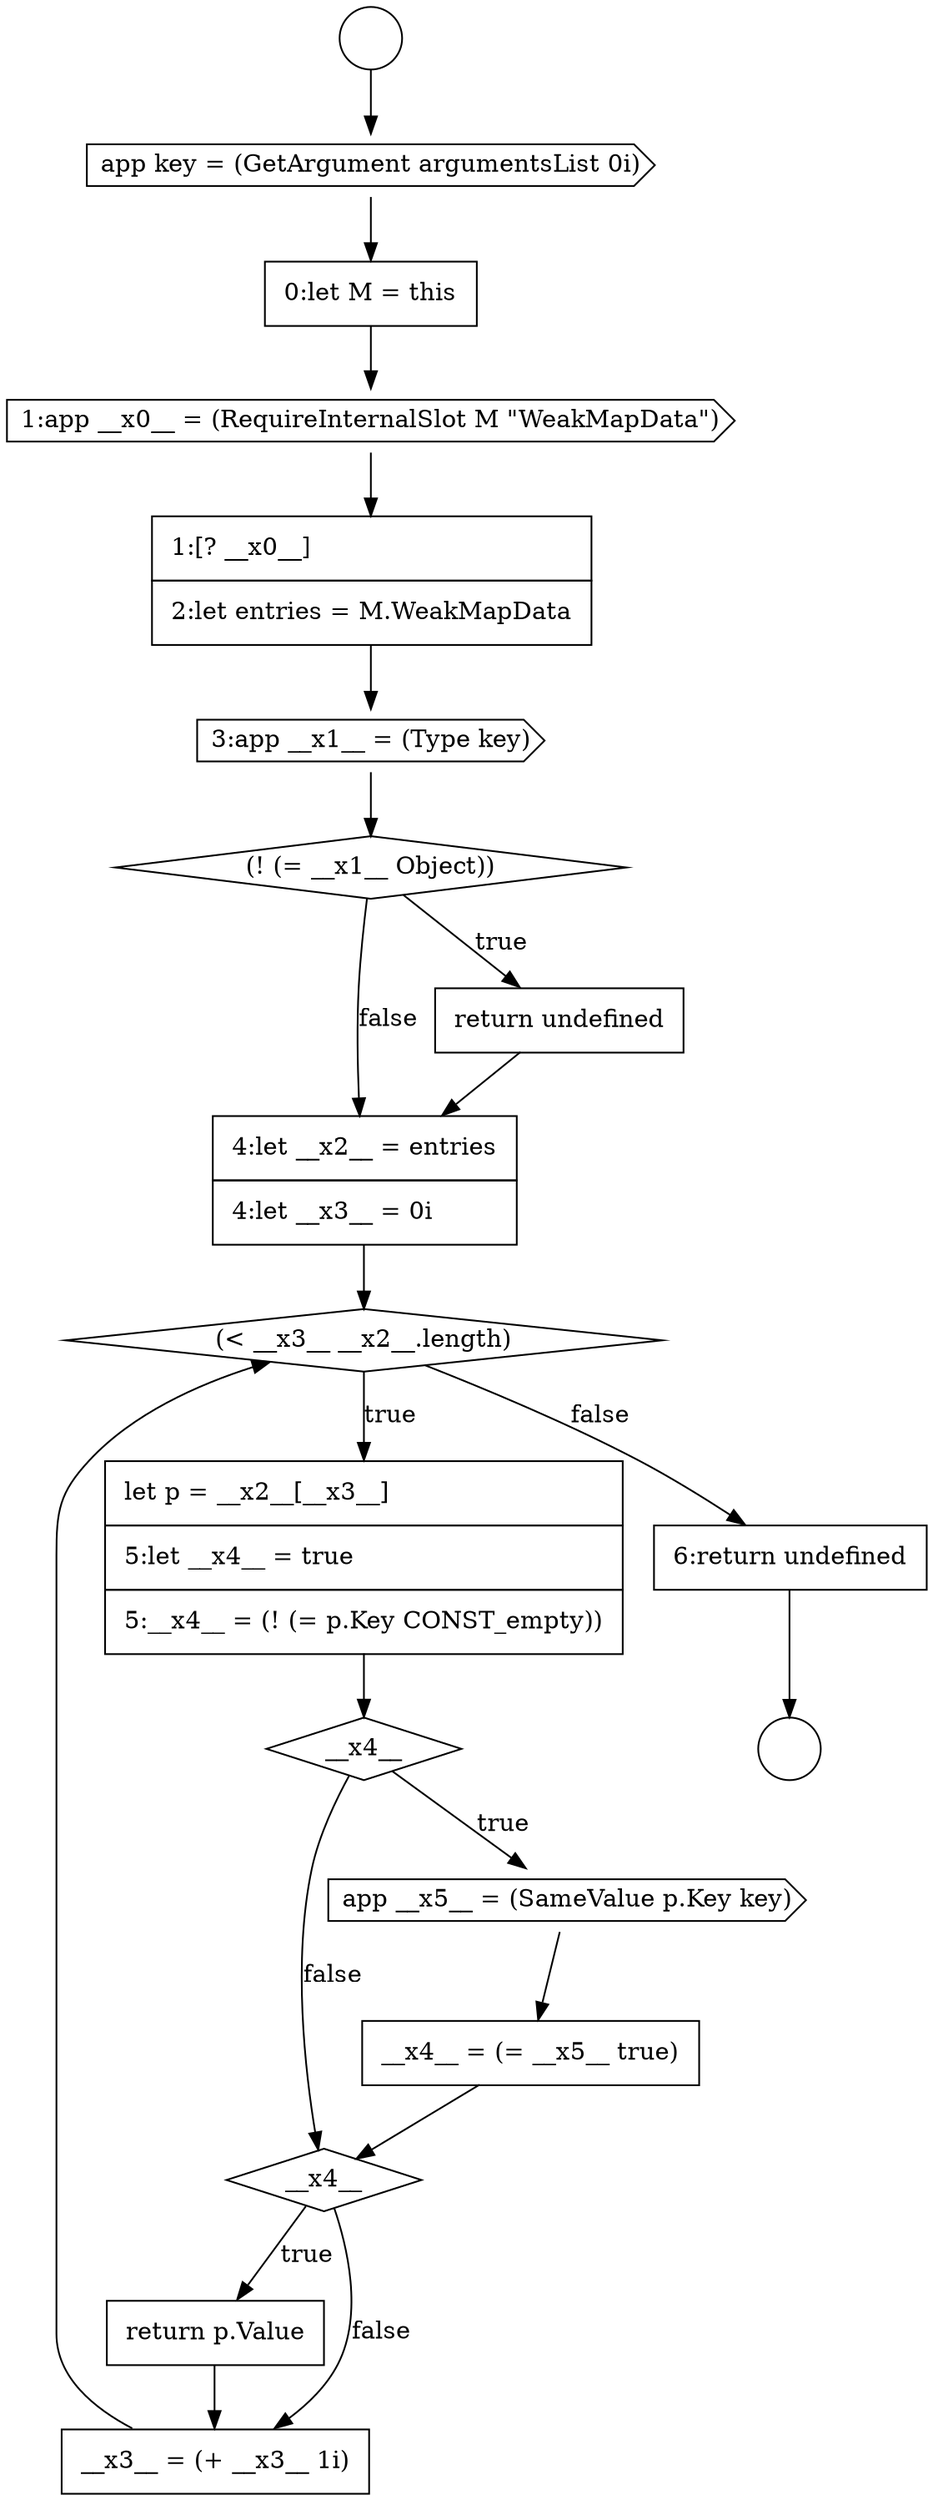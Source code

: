 digraph {
  node17326 [shape=diamond, label=<<font color="black">(! (= __x1__ Object))</font>> color="black" fillcolor="white" style=filled]
  node17330 [shape=none, margin=0, label=<<font color="black">
    <table border="0" cellborder="1" cellspacing="0" cellpadding="10">
      <tr><td align="left">let p = __x2__[__x3__]</td></tr>
      <tr><td align="left">5:let __x4__ = true</td></tr>
      <tr><td align="left">5:__x4__ = (! (= p.Key CONST_empty))</td></tr>
    </table>
  </font>> color="black" fillcolor="white" style=filled]
  node17334 [shape=diamond, label=<<font color="black">__x4__</font>> color="black" fillcolor="white" style=filled]
  node17322 [shape=none, margin=0, label=<<font color="black">
    <table border="0" cellborder="1" cellspacing="0" cellpadding="10">
      <tr><td align="left">0:let M = this</td></tr>
    </table>
  </font>> color="black" fillcolor="white" style=filled]
  node17331 [shape=diamond, label=<<font color="black">__x4__</font>> color="black" fillcolor="white" style=filled]
  node17325 [shape=cds, label=<<font color="black">3:app __x1__ = (Type key)</font>> color="black" fillcolor="white" style=filled]
  node17328 [shape=none, margin=0, label=<<font color="black">
    <table border="0" cellborder="1" cellspacing="0" cellpadding="10">
      <tr><td align="left">4:let __x2__ = entries</td></tr>
      <tr><td align="left">4:let __x3__ = 0i</td></tr>
    </table>
  </font>> color="black" fillcolor="white" style=filled]
  node17335 [shape=none, margin=0, label=<<font color="black">
    <table border="0" cellborder="1" cellspacing="0" cellpadding="10">
      <tr><td align="left">return p.Value</td></tr>
    </table>
  </font>> color="black" fillcolor="white" style=filled]
  node17321 [shape=cds, label=<<font color="black">app key = (GetArgument argumentsList 0i)</font>> color="black" fillcolor="white" style=filled]
  node17336 [shape=none, margin=0, label=<<font color="black">
    <table border="0" cellborder="1" cellspacing="0" cellpadding="10">
      <tr><td align="left">__x3__ = (+ __x3__ 1i)</td></tr>
    </table>
  </font>> color="black" fillcolor="white" style=filled]
  node17332 [shape=cds, label=<<font color="black">app __x5__ = (SameValue p.Key key)</font>> color="black" fillcolor="white" style=filled]
  node17337 [shape=none, margin=0, label=<<font color="black">
    <table border="0" cellborder="1" cellspacing="0" cellpadding="10">
      <tr><td align="left">6:return undefined</td></tr>
    </table>
  </font>> color="black" fillcolor="white" style=filled]
  node17320 [shape=circle label=" " color="black" fillcolor="white" style=filled]
  node17327 [shape=none, margin=0, label=<<font color="black">
    <table border="0" cellborder="1" cellspacing="0" cellpadding="10">
      <tr><td align="left">return undefined</td></tr>
    </table>
  </font>> color="black" fillcolor="white" style=filled]
  node17329 [shape=diamond, label=<<font color="black">(&lt; __x3__ __x2__.length)</font>> color="black" fillcolor="white" style=filled]
  node17323 [shape=cds, label=<<font color="black">1:app __x0__ = (RequireInternalSlot M &quot;WeakMapData&quot;)</font>> color="black" fillcolor="white" style=filled]
  node17333 [shape=none, margin=0, label=<<font color="black">
    <table border="0" cellborder="1" cellspacing="0" cellpadding="10">
      <tr><td align="left">__x4__ = (= __x5__ true)</td></tr>
    </table>
  </font>> color="black" fillcolor="white" style=filled]
  node17324 [shape=none, margin=0, label=<<font color="black">
    <table border="0" cellborder="1" cellspacing="0" cellpadding="10">
      <tr><td align="left">1:[? __x0__]</td></tr>
      <tr><td align="left">2:let entries = M.WeakMapData</td></tr>
    </table>
  </font>> color="black" fillcolor="white" style=filled]
  node17319 [shape=circle label=" " color="black" fillcolor="white" style=filled]
  node17327 -> node17328 [ color="black"]
  node17329 -> node17330 [label=<<font color="black">true</font>> color="black"]
  node17329 -> node17337 [label=<<font color="black">false</font>> color="black"]
  node17333 -> node17334 [ color="black"]
  node17325 -> node17326 [ color="black"]
  node17335 -> node17336 [ color="black"]
  node17337 -> node17320 [ color="black"]
  node17332 -> node17333 [ color="black"]
  node17326 -> node17327 [label=<<font color="black">true</font>> color="black"]
  node17326 -> node17328 [label=<<font color="black">false</font>> color="black"]
  node17324 -> node17325 [ color="black"]
  node17321 -> node17322 [ color="black"]
  node17323 -> node17324 [ color="black"]
  node17336 -> node17329 [ color="black"]
  node17328 -> node17329 [ color="black"]
  node17331 -> node17332 [label=<<font color="black">true</font>> color="black"]
  node17331 -> node17334 [label=<<font color="black">false</font>> color="black"]
  node17334 -> node17335 [label=<<font color="black">true</font>> color="black"]
  node17334 -> node17336 [label=<<font color="black">false</font>> color="black"]
  node17322 -> node17323 [ color="black"]
  node17330 -> node17331 [ color="black"]
  node17319 -> node17321 [ color="black"]
}
